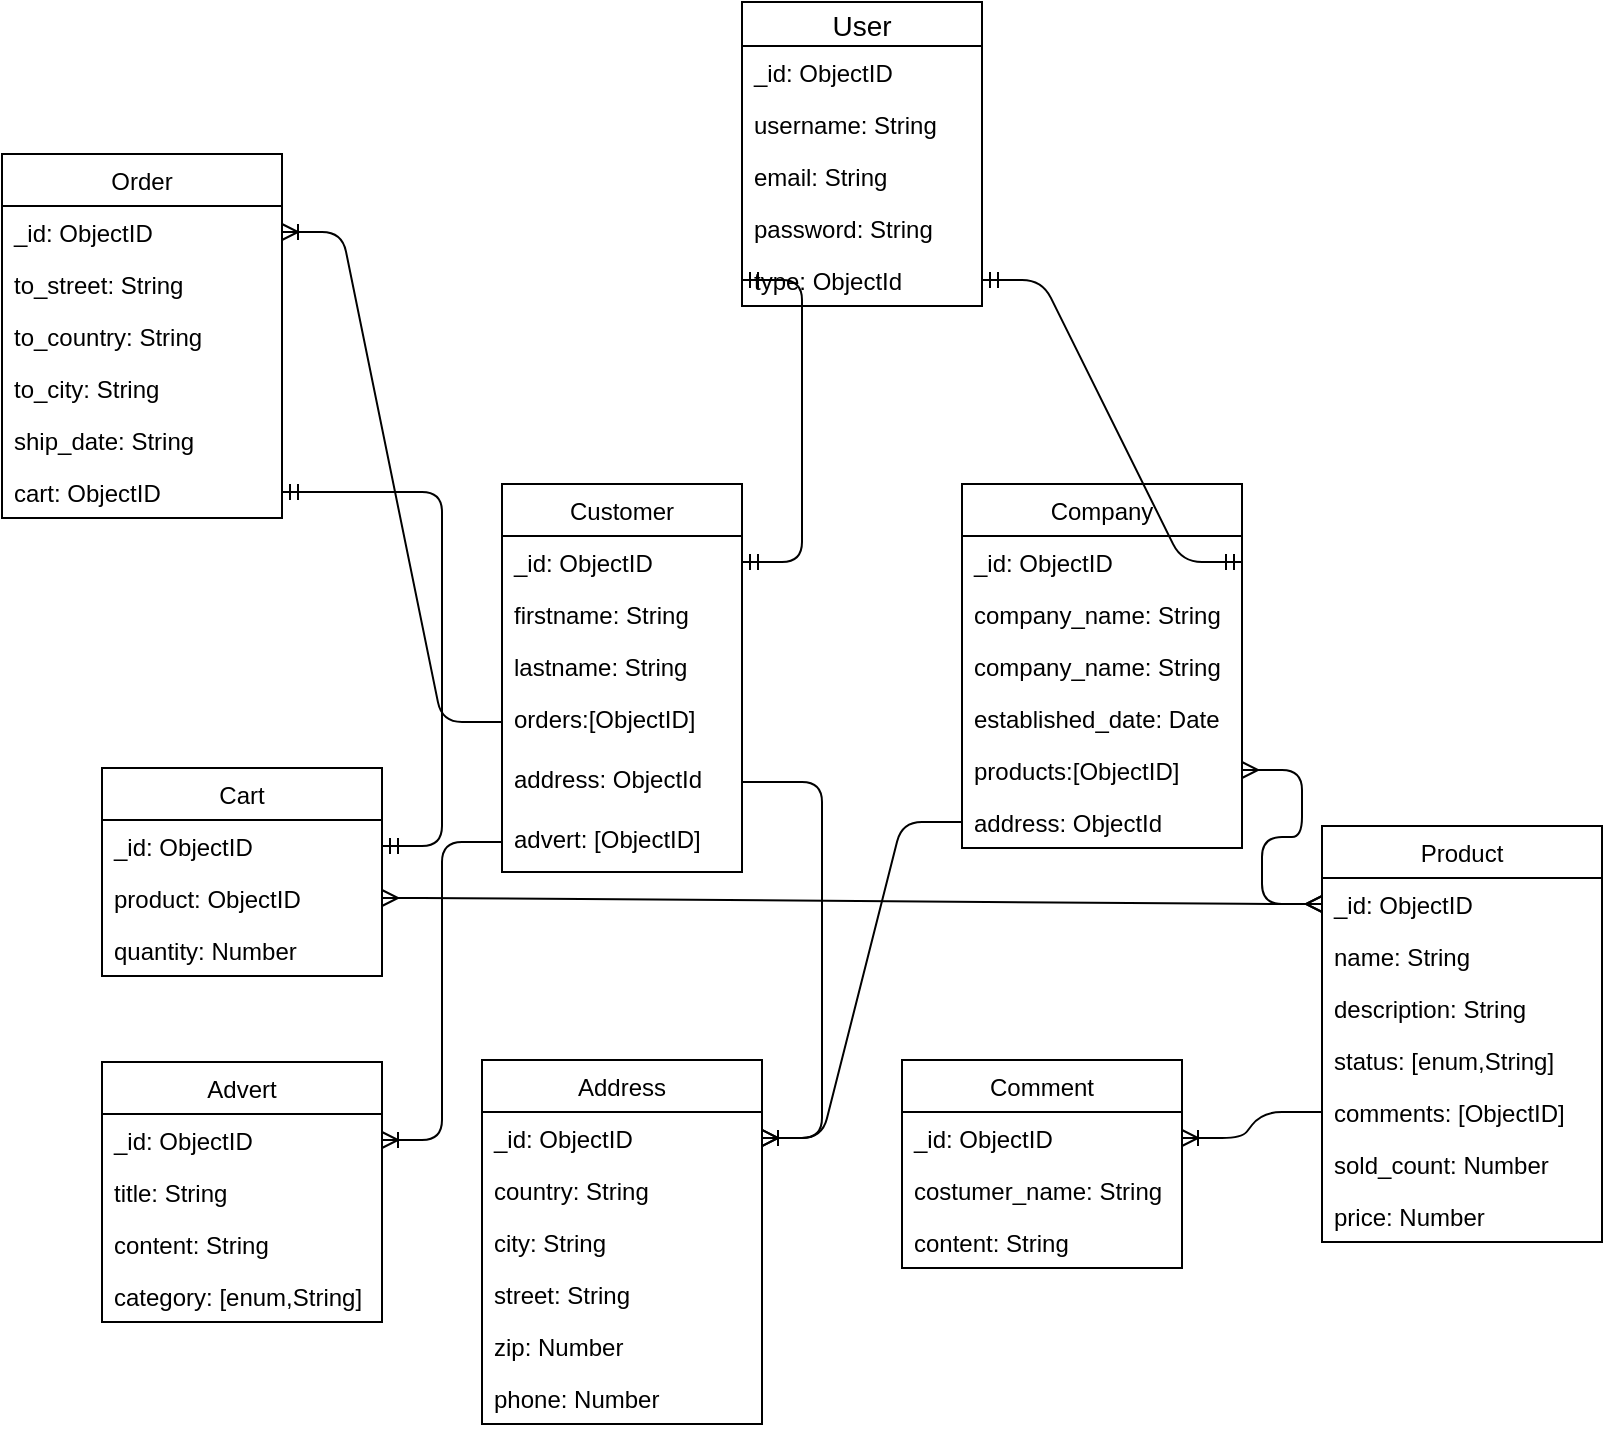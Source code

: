 <mxfile version="12.1.3" type="device" pages="1"><diagram id="M079KrcDynYHEZEhlE2z" name="Page-1"><mxGraphModel dx="1024" dy="580" grid="1" gridSize="10" guides="1" tooltips="1" connect="1" arrows="1" fold="1" page="1" pageScale="1" pageWidth="827" pageHeight="1169" math="0" shadow="0"><root><mxCell id="0"/><mxCell id="1" parent="0"/><mxCell id="_biqHGgoAqrTCJSrqjTK-1" value="User" style="swimlane;fontStyle=0;childLayout=stackLayout;horizontal=1;startSize=22;fillColor=none;horizontalStack=0;resizeParent=1;resizeParentMax=0;resizeLast=0;collapsible=1;marginBottom=0;swimlaneFillColor=#ffffff;align=center;fontSize=14;strokeWidth=1;" parent="1" vertex="1"><mxGeometry x="390" y="50" width="120" height="152" as="geometry"><mxRectangle x="120" y="100" width="60" height="22" as="alternateBounds"/></mxGeometry></mxCell><mxCell id="_biqHGgoAqrTCJSrqjTK-2" value="_id: ObjectID" style="text;strokeColor=none;fillColor=none;spacingLeft=4;spacingRight=4;overflow=hidden;rotatable=0;points=[[0,0.5],[1,0.5]];portConstraint=eastwest;fontSize=12;strokeWidth=1;" parent="_biqHGgoAqrTCJSrqjTK-1" vertex="1"><mxGeometry y="22" width="120" height="26" as="geometry"/></mxCell><mxCell id="_biqHGgoAqrTCJSrqjTK-3" value="username: String" style="text;strokeColor=none;fillColor=none;spacingLeft=4;spacingRight=4;overflow=hidden;rotatable=0;points=[[0,0.5],[1,0.5]];portConstraint=eastwest;fontSize=12;strokeWidth=1;" parent="_biqHGgoAqrTCJSrqjTK-1" vertex="1"><mxGeometry y="48" width="120" height="26" as="geometry"/></mxCell><mxCell id="_biqHGgoAqrTCJSrqjTK-4" value="email: String&#10;" style="text;strokeColor=none;fillColor=none;spacingLeft=4;spacingRight=4;overflow=hidden;rotatable=0;points=[[0,0.5],[1,0.5]];portConstraint=eastwest;fontSize=12;strokeWidth=1;" parent="_biqHGgoAqrTCJSrqjTK-1" vertex="1"><mxGeometry y="74" width="120" height="26" as="geometry"/></mxCell><mxCell id="_biqHGgoAqrTCJSrqjTK-5" value="password: String" style="text;strokeColor=none;fillColor=none;spacingLeft=4;spacingRight=4;overflow=hidden;rotatable=0;points=[[0,0.5],[1,0.5]];portConstraint=eastwest;fontSize=12;strokeWidth=1;" parent="_biqHGgoAqrTCJSrqjTK-1" vertex="1"><mxGeometry y="100" width="120" height="26" as="geometry"/></mxCell><mxCell id="_biqHGgoAqrTCJSrqjTK-6" value="type: ObjectId " style="text;strokeColor=none;fillColor=none;spacingLeft=4;spacingRight=4;overflow=hidden;rotatable=0;points=[[0,0.5],[1,0.5]];portConstraint=eastwest;fontSize=12;strokeWidth=1;" parent="_biqHGgoAqrTCJSrqjTK-1" vertex="1"><mxGeometry y="126" width="120" height="26" as="geometry"/></mxCell><mxCell id="_biqHGgoAqrTCJSrqjTK-12" value="Company" style="swimlane;fontStyle=0;childLayout=stackLayout;horizontal=1;startSize=26;fillColor=none;horizontalStack=0;resizeParent=1;resizeParentMax=0;resizeLast=0;collapsible=1;marginBottom=0;strokeWidth=1;" parent="1" vertex="1"><mxGeometry x="500" y="291" width="140" height="182" as="geometry"/></mxCell><mxCell id="_biqHGgoAqrTCJSrqjTK-13" value="_id: ObjectID" style="text;strokeColor=none;fillColor=none;align=left;verticalAlign=top;spacingLeft=4;spacingRight=4;overflow=hidden;rotatable=0;points=[[0,0.5],[1,0.5]];portConstraint=eastwest;strokeWidth=1;" parent="_biqHGgoAqrTCJSrqjTK-12" vertex="1"><mxGeometry y="26" width="140" height="26" as="geometry"/></mxCell><mxCell id="_biqHGgoAqrTCJSrqjTK-14" value="company_name: String" style="text;strokeColor=none;fillColor=none;align=left;verticalAlign=top;spacingLeft=4;spacingRight=4;overflow=hidden;rotatable=0;points=[[0,0.5],[1,0.5]];portConstraint=eastwest;strokeWidth=1;" parent="_biqHGgoAqrTCJSrqjTK-12" vertex="1"><mxGeometry y="52" width="140" height="26" as="geometry"/></mxCell><mxCell id="_biqHGgoAqrTCJSrqjTK-27" value="company_name: String" style="text;strokeColor=none;fillColor=none;align=left;verticalAlign=top;spacingLeft=4;spacingRight=4;overflow=hidden;rotatable=0;points=[[0,0.5],[1,0.5]];portConstraint=eastwest;strokeWidth=1;" parent="_biqHGgoAqrTCJSrqjTK-12" vertex="1"><mxGeometry y="78" width="140" height="26" as="geometry"/></mxCell><mxCell id="_biqHGgoAqrTCJSrqjTK-16" value="established_date: Date" style="text;strokeColor=none;fillColor=none;align=left;verticalAlign=top;spacingLeft=4;spacingRight=4;overflow=hidden;rotatable=0;points=[[0,0.5],[1,0.5]];portConstraint=eastwest;strokeWidth=1;" parent="_biqHGgoAqrTCJSrqjTK-12" vertex="1"><mxGeometry y="104" width="140" height="26" as="geometry"/></mxCell><mxCell id="_biqHGgoAqrTCJSrqjTK-17" value="products:[ObjectID]" style="text;strokeColor=none;fillColor=none;align=left;verticalAlign=top;spacingLeft=4;spacingRight=4;overflow=hidden;rotatable=0;points=[[0,0.5],[1,0.5]];portConstraint=eastwest;strokeWidth=1;" parent="_biqHGgoAqrTCJSrqjTK-12" vertex="1"><mxGeometry y="130" width="140" height="26" as="geometry"/></mxCell><mxCell id="_biqHGgoAqrTCJSrqjTK-42" value="address: ObjectId" style="text;strokeColor=none;fillColor=none;align=left;verticalAlign=top;spacingLeft=4;spacingRight=4;overflow=hidden;rotatable=0;points=[[0,0.5],[1,0.5]];portConstraint=eastwest;strokeWidth=1;" parent="_biqHGgoAqrTCJSrqjTK-12" vertex="1"><mxGeometry y="156" width="140" height="26" as="geometry"/></mxCell><mxCell id="_biqHGgoAqrTCJSrqjTK-20" value="Customer" style="swimlane;fontStyle=0;childLayout=stackLayout;horizontal=1;startSize=26;fillColor=none;horizontalStack=0;resizeParent=1;resizeParentMax=0;resizeLast=0;collapsible=1;marginBottom=0;strokeWidth=1;" parent="1" vertex="1"><mxGeometry x="270" y="291" width="120" height="194" as="geometry"/></mxCell><mxCell id="_biqHGgoAqrTCJSrqjTK-21" value="_id: ObjectID" style="text;strokeColor=none;fillColor=none;align=left;verticalAlign=top;spacingLeft=4;spacingRight=4;overflow=hidden;rotatable=0;points=[[0,0.5],[1,0.5]];portConstraint=eastwest;" parent="_biqHGgoAqrTCJSrqjTK-20" vertex="1"><mxGeometry y="26" width="120" height="26" as="geometry"/></mxCell><mxCell id="_biqHGgoAqrTCJSrqjTK-22" value="firstname: String" style="text;strokeColor=none;fillColor=none;align=left;verticalAlign=top;spacingLeft=4;spacingRight=4;overflow=hidden;rotatable=0;points=[[0,0.5],[1,0.5]];portConstraint=eastwest;" parent="_biqHGgoAqrTCJSrqjTK-20" vertex="1"><mxGeometry y="52" width="120" height="26" as="geometry"/></mxCell><mxCell id="_biqHGgoAqrTCJSrqjTK-23" value="lastname: String" style="text;strokeColor=none;fillColor=none;align=left;verticalAlign=top;spacingLeft=4;spacingRight=4;overflow=hidden;rotatable=0;points=[[0,0.5],[1,0.5]];portConstraint=eastwest;" parent="_biqHGgoAqrTCJSrqjTK-20" vertex="1"><mxGeometry y="78" width="120" height="26" as="geometry"/></mxCell><mxCell id="_biqHGgoAqrTCJSrqjTK-24" value="orders:[ObjectID]" style="text;strokeColor=none;fillColor=none;align=left;verticalAlign=top;spacingLeft=4;spacingRight=4;overflow=hidden;rotatable=0;points=[[0,0.5],[1,0.5]];portConstraint=eastwest;" parent="_biqHGgoAqrTCJSrqjTK-20" vertex="1"><mxGeometry y="104" width="120" height="30" as="geometry"/></mxCell><mxCell id="_biqHGgoAqrTCJSrqjTK-41" value="address: ObjectId" style="text;strokeColor=none;fillColor=none;align=left;verticalAlign=top;spacingLeft=4;spacingRight=4;overflow=hidden;rotatable=0;points=[[0,0.5],[1,0.5]];portConstraint=eastwest;" parent="_biqHGgoAqrTCJSrqjTK-20" vertex="1"><mxGeometry y="134" width="120" height="30" as="geometry"/></mxCell><mxCell id="_biqHGgoAqrTCJSrqjTK-88" value="advert: [ObjectID]" style="text;strokeColor=none;fillColor=none;align=left;verticalAlign=top;spacingLeft=4;spacingRight=4;overflow=hidden;rotatable=0;points=[[0,0.5],[1,0.5]];portConstraint=eastwest;" parent="_biqHGgoAqrTCJSrqjTK-20" vertex="1"><mxGeometry y="164" width="120" height="30" as="geometry"/></mxCell><mxCell id="_biqHGgoAqrTCJSrqjTK-32" value="Address" style="swimlane;fontStyle=0;childLayout=stackLayout;horizontal=1;startSize=26;fillColor=none;horizontalStack=0;resizeParent=1;resizeParentMax=0;resizeLast=0;collapsible=1;marginBottom=0;strokeWidth=1;" parent="1" vertex="1"><mxGeometry x="260" y="579" width="140" height="182" as="geometry"/></mxCell><mxCell id="_biqHGgoAqrTCJSrqjTK-33" value="_id: ObjectID" style="text;strokeColor=none;fillColor=none;align=left;verticalAlign=top;spacingLeft=4;spacingRight=4;overflow=hidden;rotatable=0;points=[[0,0.5],[1,0.5]];portConstraint=eastwest;" parent="_biqHGgoAqrTCJSrqjTK-32" vertex="1"><mxGeometry y="26" width="140" height="26" as="geometry"/></mxCell><mxCell id="_biqHGgoAqrTCJSrqjTK-34" value="country: String" style="text;strokeColor=none;fillColor=none;align=left;verticalAlign=top;spacingLeft=4;spacingRight=4;overflow=hidden;rotatable=0;points=[[0,0.5],[1,0.5]];portConstraint=eastwest;" parent="_biqHGgoAqrTCJSrqjTK-32" vertex="1"><mxGeometry y="52" width="140" height="26" as="geometry"/></mxCell><mxCell id="_biqHGgoAqrTCJSrqjTK-35" value="city: String" style="text;strokeColor=none;fillColor=none;align=left;verticalAlign=top;spacingLeft=4;spacingRight=4;overflow=hidden;rotatable=0;points=[[0,0.5],[1,0.5]];portConstraint=eastwest;" parent="_biqHGgoAqrTCJSrqjTK-32" vertex="1"><mxGeometry y="78" width="140" height="26" as="geometry"/></mxCell><mxCell id="_biqHGgoAqrTCJSrqjTK-36" value="street: String" style="text;strokeColor=none;fillColor=none;align=left;verticalAlign=top;spacingLeft=4;spacingRight=4;overflow=hidden;rotatable=0;points=[[0,0.5],[1,0.5]];portConstraint=eastwest;" parent="_biqHGgoAqrTCJSrqjTK-32" vertex="1"><mxGeometry y="104" width="140" height="26" as="geometry"/></mxCell><mxCell id="_biqHGgoAqrTCJSrqjTK-37" value="zip: Number" style="text;strokeColor=none;fillColor=none;align=left;verticalAlign=top;spacingLeft=4;spacingRight=4;overflow=hidden;rotatable=0;points=[[0,0.5],[1,0.5]];portConstraint=eastwest;" parent="_biqHGgoAqrTCJSrqjTK-32" vertex="1"><mxGeometry y="130" width="140" height="26" as="geometry"/></mxCell><mxCell id="_biqHGgoAqrTCJSrqjTK-38" value="phone: Number" style="text;strokeColor=none;fillColor=none;align=left;verticalAlign=top;spacingLeft=4;spacingRight=4;overflow=hidden;rotatable=0;points=[[0,0.5],[1,0.5]];portConstraint=eastwest;" parent="_biqHGgoAqrTCJSrqjTK-32" vertex="1"><mxGeometry y="156" width="140" height="26" as="geometry"/></mxCell><mxCell id="_biqHGgoAqrTCJSrqjTK-44" value="Order" style="swimlane;fontStyle=0;childLayout=stackLayout;horizontal=1;startSize=26;fillColor=none;horizontalStack=0;resizeParent=1;resizeParentMax=0;resizeLast=0;collapsible=1;marginBottom=0;strokeWidth=1;" parent="1" vertex="1"><mxGeometry x="20" y="126" width="140" height="182" as="geometry"/></mxCell><mxCell id="_biqHGgoAqrTCJSrqjTK-45" value="_id: ObjectID" style="text;strokeColor=none;fillColor=none;align=left;verticalAlign=top;spacingLeft=4;spacingRight=4;overflow=hidden;rotatable=0;points=[[0,0.5],[1,0.5]];portConstraint=eastwest;" parent="_biqHGgoAqrTCJSrqjTK-44" vertex="1"><mxGeometry y="26" width="140" height="26" as="geometry"/></mxCell><mxCell id="_biqHGgoAqrTCJSrqjTK-47" value="to_street: String" style="text;strokeColor=none;fillColor=none;align=left;verticalAlign=top;spacingLeft=4;spacingRight=4;overflow=hidden;rotatable=0;points=[[0,0.5],[1,0.5]];portConstraint=eastwest;" parent="_biqHGgoAqrTCJSrqjTK-44" vertex="1"><mxGeometry y="52" width="140" height="26" as="geometry"/></mxCell><mxCell id="_biqHGgoAqrTCJSrqjTK-74" value="to_country: String" style="text;strokeColor=none;fillColor=none;align=left;verticalAlign=top;spacingLeft=4;spacingRight=4;overflow=hidden;rotatable=0;points=[[0,0.5],[1,0.5]];portConstraint=eastwest;" parent="_biqHGgoAqrTCJSrqjTK-44" vertex="1"><mxGeometry y="78" width="140" height="26" as="geometry"/></mxCell><mxCell id="_biqHGgoAqrTCJSrqjTK-76" value="to_city: String" style="text;strokeColor=none;fillColor=none;align=left;verticalAlign=top;spacingLeft=4;spacingRight=4;overflow=hidden;rotatable=0;points=[[0,0.5],[1,0.5]];portConstraint=eastwest;" parent="_biqHGgoAqrTCJSrqjTK-44" vertex="1"><mxGeometry y="104" width="140" height="26" as="geometry"/></mxCell><mxCell id="_biqHGgoAqrTCJSrqjTK-77" value="ship_date: String" style="text;strokeColor=none;fillColor=none;align=left;verticalAlign=top;spacingLeft=4;spacingRight=4;overflow=hidden;rotatable=0;points=[[0,0.5],[1,0.5]];portConstraint=eastwest;" parent="_biqHGgoAqrTCJSrqjTK-44" vertex="1"><mxGeometry y="130" width="140" height="26" as="geometry"/></mxCell><mxCell id="_biqHGgoAqrTCJSrqjTK-79" value="cart: ObjectID" style="text;strokeColor=none;fillColor=none;align=left;verticalAlign=top;spacingLeft=4;spacingRight=4;overflow=hidden;rotatable=0;points=[[0,0.5],[1,0.5]];portConstraint=eastwest;" parent="_biqHGgoAqrTCJSrqjTK-44" vertex="1"><mxGeometry y="156" width="140" height="26" as="geometry"/></mxCell><mxCell id="_biqHGgoAqrTCJSrqjTK-48" value="Product" style="swimlane;fontStyle=0;childLayout=stackLayout;horizontal=1;startSize=26;fillColor=none;horizontalStack=0;resizeParent=1;resizeParentMax=0;resizeLast=0;collapsible=1;marginBottom=0;strokeWidth=1;" parent="1" vertex="1"><mxGeometry x="680" y="462" width="140" height="208" as="geometry"/></mxCell><mxCell id="_biqHGgoAqrTCJSrqjTK-49" value="_id: ObjectID" style="text;strokeColor=none;fillColor=none;align=left;verticalAlign=top;spacingLeft=4;spacingRight=4;overflow=hidden;rotatable=0;points=[[0,0.5],[1,0.5]];portConstraint=eastwest;" parent="_biqHGgoAqrTCJSrqjTK-48" vertex="1"><mxGeometry y="26" width="140" height="26" as="geometry"/></mxCell><mxCell id="_biqHGgoAqrTCJSrqjTK-50" value="name: String" style="text;strokeColor=none;fillColor=none;align=left;verticalAlign=top;spacingLeft=4;spacingRight=4;overflow=hidden;rotatable=0;points=[[0,0.5],[1,0.5]];portConstraint=eastwest;" parent="_biqHGgoAqrTCJSrqjTK-48" vertex="1"><mxGeometry y="52" width="140" height="26" as="geometry"/></mxCell><mxCell id="_biqHGgoAqrTCJSrqjTK-51" value="description: String" style="text;strokeColor=none;fillColor=none;align=left;verticalAlign=top;spacingLeft=4;spacingRight=4;overflow=hidden;rotatable=0;points=[[0,0.5],[1,0.5]];portConstraint=eastwest;" parent="_biqHGgoAqrTCJSrqjTK-48" vertex="1"><mxGeometry y="78" width="140" height="26" as="geometry"/></mxCell><mxCell id="_biqHGgoAqrTCJSrqjTK-70" value="status: [enum,String]" style="text;strokeColor=none;fillColor=none;align=left;verticalAlign=top;spacingLeft=4;spacingRight=4;overflow=hidden;rotatable=0;points=[[0,0.5],[1,0.5]];portConstraint=eastwest;" parent="_biqHGgoAqrTCJSrqjTK-48" vertex="1"><mxGeometry y="104" width="140" height="26" as="geometry"/></mxCell><mxCell id="_biqHGgoAqrTCJSrqjTK-71" value="comments: [ObjectID]" style="text;strokeColor=none;fillColor=none;align=left;verticalAlign=top;spacingLeft=4;spacingRight=4;overflow=hidden;rotatable=0;points=[[0,0.5],[1,0.5]];portConstraint=eastwest;" parent="_biqHGgoAqrTCJSrqjTK-48" vertex="1"><mxGeometry y="130" width="140" height="26" as="geometry"/></mxCell><mxCell id="_biqHGgoAqrTCJSrqjTK-72" value="sold_count: Number" style="text;strokeColor=none;fillColor=none;align=left;verticalAlign=top;spacingLeft=4;spacingRight=4;overflow=hidden;rotatable=0;points=[[0,0.5],[1,0.5]];portConstraint=eastwest;" parent="_biqHGgoAqrTCJSrqjTK-48" vertex="1"><mxGeometry y="156" width="140" height="26" as="geometry"/></mxCell><mxCell id="_biqHGgoAqrTCJSrqjTK-73" value="price: Number" style="text;strokeColor=none;fillColor=none;align=left;verticalAlign=top;spacingLeft=4;spacingRight=4;overflow=hidden;rotatable=0;points=[[0,0.5],[1,0.5]];portConstraint=eastwest;" parent="_biqHGgoAqrTCJSrqjTK-48" vertex="1"><mxGeometry y="182" width="140" height="26" as="geometry"/></mxCell><mxCell id="_biqHGgoAqrTCJSrqjTK-52" value="Comment" style="swimlane;fontStyle=0;childLayout=stackLayout;horizontal=1;startSize=26;fillColor=none;horizontalStack=0;resizeParent=1;resizeParentMax=0;resizeLast=0;collapsible=1;marginBottom=0;strokeWidth=1;" parent="1" vertex="1"><mxGeometry x="470" y="579" width="140" height="104" as="geometry"/></mxCell><mxCell id="_biqHGgoAqrTCJSrqjTK-53" value="_id: ObjectID" style="text;strokeColor=none;fillColor=none;align=left;verticalAlign=top;spacingLeft=4;spacingRight=4;overflow=hidden;rotatable=0;points=[[0,0.5],[1,0.5]];portConstraint=eastwest;" parent="_biqHGgoAqrTCJSrqjTK-52" vertex="1"><mxGeometry y="26" width="140" height="26" as="geometry"/></mxCell><mxCell id="_biqHGgoAqrTCJSrqjTK-54" value="costumer_name: String" style="text;strokeColor=none;fillColor=none;align=left;verticalAlign=top;spacingLeft=4;spacingRight=4;overflow=hidden;rotatable=0;points=[[0,0.5],[1,0.5]];portConstraint=eastwest;" parent="_biqHGgoAqrTCJSrqjTK-52" vertex="1"><mxGeometry y="52" width="140" height="26" as="geometry"/></mxCell><mxCell id="_biqHGgoAqrTCJSrqjTK-55" value="content: String" style="text;strokeColor=none;fillColor=none;align=left;verticalAlign=top;spacingLeft=4;spacingRight=4;overflow=hidden;rotatable=0;points=[[0,0.5],[1,0.5]];portConstraint=eastwest;" parent="_biqHGgoAqrTCJSrqjTK-52" vertex="1"><mxGeometry y="78" width="140" height="26" as="geometry"/></mxCell><mxCell id="_biqHGgoAqrTCJSrqjTK-61" value="Cart" style="swimlane;fontStyle=0;childLayout=stackLayout;horizontal=1;startSize=26;fillColor=none;horizontalStack=0;resizeParent=1;resizeParentMax=0;resizeLast=0;collapsible=1;marginBottom=0;strokeWidth=1;" parent="1" vertex="1"><mxGeometry x="70" y="433" width="140" height="104" as="geometry"/></mxCell><mxCell id="_biqHGgoAqrTCJSrqjTK-62" value="_id: ObjectID" style="text;strokeColor=none;fillColor=none;align=left;verticalAlign=top;spacingLeft=4;spacingRight=4;overflow=hidden;rotatable=0;points=[[0,0.5],[1,0.5]];portConstraint=eastwest;" parent="_biqHGgoAqrTCJSrqjTK-61" vertex="1"><mxGeometry y="26" width="140" height="26" as="geometry"/></mxCell><mxCell id="_biqHGgoAqrTCJSrqjTK-63" value="product: ObjectID" style="text;strokeColor=none;fillColor=none;align=left;verticalAlign=top;spacingLeft=4;spacingRight=4;overflow=hidden;rotatable=0;points=[[0,0.5],[1,0.5]];portConstraint=eastwest;" parent="_biqHGgoAqrTCJSrqjTK-61" vertex="1"><mxGeometry y="52" width="140" height="26" as="geometry"/></mxCell><mxCell id="_biqHGgoAqrTCJSrqjTK-64" value="quantity: Number" style="text;strokeColor=none;fillColor=none;align=left;verticalAlign=top;spacingLeft=4;spacingRight=4;overflow=hidden;rotatable=0;points=[[0,0.5],[1,0.5]];portConstraint=eastwest;" parent="_biqHGgoAqrTCJSrqjTK-61" vertex="1"><mxGeometry y="78" width="140" height="26" as="geometry"/></mxCell><mxCell id="_biqHGgoAqrTCJSrqjTK-65" value="Advert" style="swimlane;fontStyle=0;childLayout=stackLayout;horizontal=1;startSize=26;fillColor=none;horizontalStack=0;resizeParent=1;resizeParentMax=0;resizeLast=0;collapsible=1;marginBottom=0;strokeWidth=1;" parent="1" vertex="1"><mxGeometry x="70" y="580" width="140" height="130" as="geometry"/></mxCell><mxCell id="_biqHGgoAqrTCJSrqjTK-66" value="_id: ObjectID" style="text;strokeColor=none;fillColor=none;align=left;verticalAlign=top;spacingLeft=4;spacingRight=4;overflow=hidden;rotatable=0;points=[[0,0.5],[1,0.5]];portConstraint=eastwest;" parent="_biqHGgoAqrTCJSrqjTK-65" vertex="1"><mxGeometry y="26" width="140" height="26" as="geometry"/></mxCell><mxCell id="_biqHGgoAqrTCJSrqjTK-67" value="title: String" style="text;strokeColor=none;fillColor=none;align=left;verticalAlign=top;spacingLeft=4;spacingRight=4;overflow=hidden;rotatable=0;points=[[0,0.5],[1,0.5]];portConstraint=eastwest;" parent="_biqHGgoAqrTCJSrqjTK-65" vertex="1"><mxGeometry y="52" width="140" height="26" as="geometry"/></mxCell><mxCell id="_biqHGgoAqrTCJSrqjTK-68" value="content: String" style="text;strokeColor=none;fillColor=none;align=left;verticalAlign=top;spacingLeft=4;spacingRight=4;overflow=hidden;rotatable=0;points=[[0,0.5],[1,0.5]];portConstraint=eastwest;" parent="_biqHGgoAqrTCJSrqjTK-65" vertex="1"><mxGeometry y="78" width="140" height="26" as="geometry"/></mxCell><mxCell id="_biqHGgoAqrTCJSrqjTK-69" value="category: [enum,String]" style="text;strokeColor=none;fillColor=none;align=left;verticalAlign=top;spacingLeft=4;spacingRight=4;overflow=hidden;rotatable=0;points=[[0,0.5],[1,0.5]];portConstraint=eastwest;" parent="_biqHGgoAqrTCJSrqjTK-65" vertex="1"><mxGeometry y="104" width="140" height="26" as="geometry"/></mxCell><mxCell id="_biqHGgoAqrTCJSrqjTK-85" value="" style="edgeStyle=entityRelationEdgeStyle;fontSize=12;html=1;endArrow=ERmandOne;startArrow=ERmandOne;entryX=0;entryY=0.5;entryDx=0;entryDy=0;exitX=1;exitY=0.5;exitDx=0;exitDy=0;" parent="1" source="_biqHGgoAqrTCJSrqjTK-21" target="_biqHGgoAqrTCJSrqjTK-6" edge="1"><mxGeometry width="100" height="100" relative="1" as="geometry"><mxPoint x="260" y="250" as="sourcePoint"/><mxPoint x="360" y="150" as="targetPoint"/></mxGeometry></mxCell><mxCell id="_biqHGgoAqrTCJSrqjTK-86" value="" style="edgeStyle=entityRelationEdgeStyle;fontSize=12;html=1;endArrow=ERmandOne;startArrow=ERmandOne;exitX=1;exitY=0.5;exitDx=0;exitDy=0;" parent="1" source="_biqHGgoAqrTCJSrqjTK-13" target="_biqHGgoAqrTCJSrqjTK-6" edge="1"><mxGeometry width="100" height="100" relative="1" as="geometry"><mxPoint x="520" y="270" as="sourcePoint"/><mxPoint x="620" y="170" as="targetPoint"/></mxGeometry></mxCell><mxCell id="_biqHGgoAqrTCJSrqjTK-90" value="" style="edgeStyle=entityRelationEdgeStyle;fontSize=12;html=1;endArrow=ERmany;startArrow=ERmany;" parent="1" source="_biqHGgoAqrTCJSrqjTK-63" target="_biqHGgoAqrTCJSrqjTK-49" edge="1"><mxGeometry width="100" height="100" relative="1" as="geometry"><mxPoint x="210" y="642" as="sourcePoint"/><mxPoint x="310" y="542" as="targetPoint"/></mxGeometry></mxCell><mxCell id="_biqHGgoAqrTCJSrqjTK-91" value="" style="edgeStyle=entityRelationEdgeStyle;fontSize=12;html=1;endArrow=ERmany;startArrow=ERmany;" parent="1" source="_biqHGgoAqrTCJSrqjTK-49" target="_biqHGgoAqrTCJSrqjTK-17" edge="1"><mxGeometry width="100" height="100" relative="1" as="geometry"><mxPoint x="620" y="478.5" as="sourcePoint"/><mxPoint x="720" y="378.5" as="targetPoint"/></mxGeometry></mxCell><mxCell id="_biqHGgoAqrTCJSrqjTK-103" value="" style="edgeStyle=entityRelationEdgeStyle;fontSize=12;html=1;endArrow=ERoneToMany;" parent="1" source="_biqHGgoAqrTCJSrqjTK-88" target="_biqHGgoAqrTCJSrqjTK-66" edge="1"><mxGeometry width="100" height="100" relative="1" as="geometry"><mxPoint x="270" y="580" as="sourcePoint"/><mxPoint x="370" y="480" as="targetPoint"/></mxGeometry></mxCell><mxCell id="_biqHGgoAqrTCJSrqjTK-104" value="" style="edgeStyle=entityRelationEdgeStyle;fontSize=12;html=1;endArrow=ERoneToMany;" parent="1" source="_biqHGgoAqrTCJSrqjTK-24" target="_biqHGgoAqrTCJSrqjTK-45" edge="1"><mxGeometry width="100" height="100" relative="1" as="geometry"><mxPoint x="160" y="430" as="sourcePoint"/><mxPoint x="260" y="330" as="targetPoint"/></mxGeometry></mxCell><mxCell id="_biqHGgoAqrTCJSrqjTK-106" value="" style="edgeStyle=entityRelationEdgeStyle;fontSize=12;html=1;endArrow=ERoneToMany;" parent="1" source="_biqHGgoAqrTCJSrqjTK-71" target="_biqHGgoAqrTCJSrqjTK-53" edge="1"><mxGeometry width="100" height="100" relative="1" as="geometry"><mxPoint x="410" y="620" as="sourcePoint"/><mxPoint x="510" y="520" as="targetPoint"/></mxGeometry></mxCell><mxCell id="_biqHGgoAqrTCJSrqjTK-107" value="" style="edgeStyle=entityRelationEdgeStyle;fontSize=12;html=1;endArrow=ERoneToMany;" parent="1" source="_biqHGgoAqrTCJSrqjTK-41" target="_biqHGgoAqrTCJSrqjTK-33" edge="1"><mxGeometry width="100" height="100" relative="1" as="geometry"><mxPoint x="410" y="610" as="sourcePoint"/><mxPoint x="510" y="510" as="targetPoint"/></mxGeometry></mxCell><mxCell id="_biqHGgoAqrTCJSrqjTK-108" value="" style="edgeStyle=entityRelationEdgeStyle;fontSize=12;html=1;endArrow=ERoneToMany;" parent="1" source="_biqHGgoAqrTCJSrqjTK-42" target="_biqHGgoAqrTCJSrqjTK-33" edge="1"><mxGeometry width="100" height="100" relative="1" as="geometry"><mxPoint x="470" y="610" as="sourcePoint"/><mxPoint x="570" y="510" as="targetPoint"/></mxGeometry></mxCell><mxCell id="_biqHGgoAqrTCJSrqjTK-110" value="" style="edgeStyle=entityRelationEdgeStyle;fontSize=12;html=1;endArrow=ERmandOne;startArrow=ERmandOne;" parent="1" source="_biqHGgoAqrTCJSrqjTK-62" target="_biqHGgoAqrTCJSrqjTK-79" edge="1"><mxGeometry width="100" height="100" relative="1" as="geometry"><mxPoint x="110" y="420" as="sourcePoint"/><mxPoint x="210" y="320" as="targetPoint"/></mxGeometry></mxCell></root></mxGraphModel></diagram></mxfile>